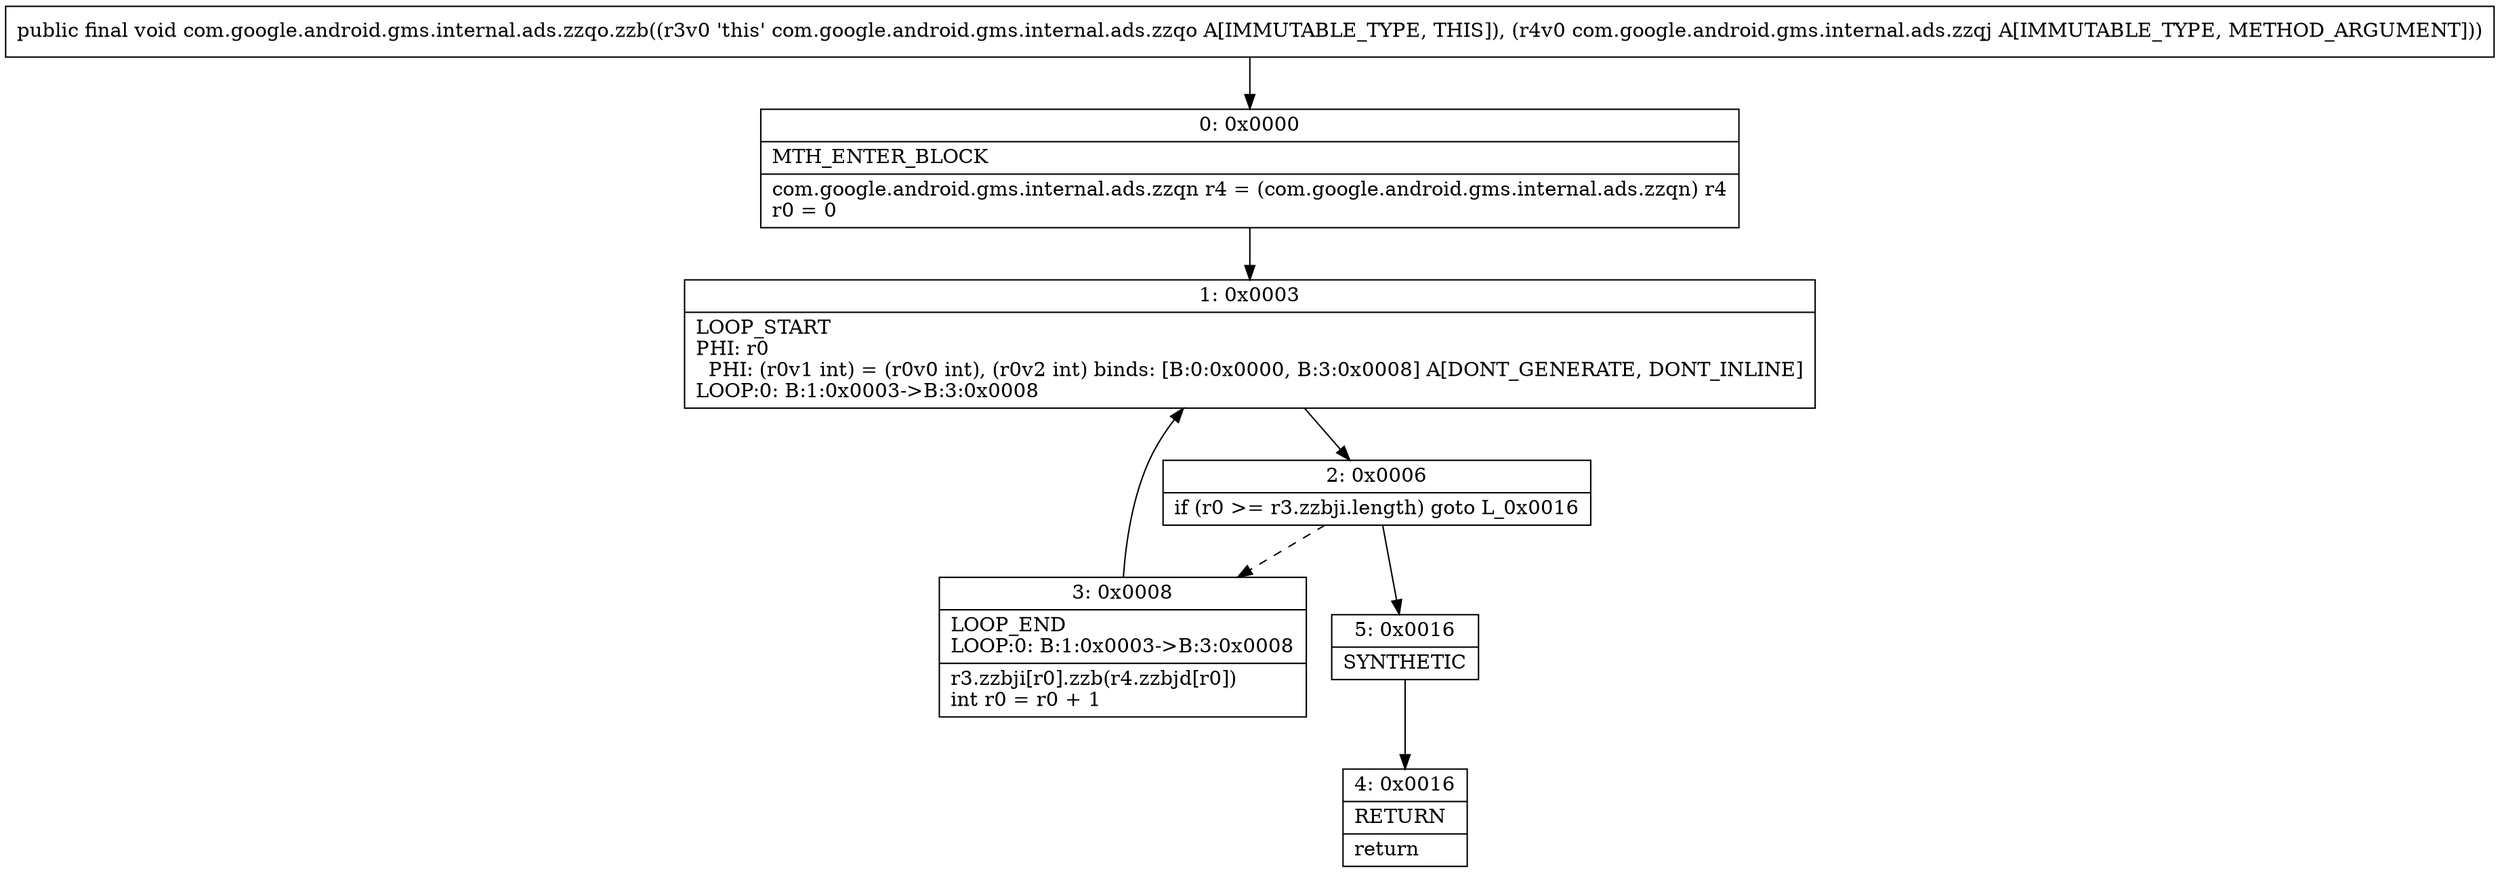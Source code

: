 digraph "CFG forcom.google.android.gms.internal.ads.zzqo.zzb(Lcom\/google\/android\/gms\/internal\/ads\/zzqj;)V" {
Node_0 [shape=record,label="{0\:\ 0x0000|MTH_ENTER_BLOCK\l|com.google.android.gms.internal.ads.zzqn r4 = (com.google.android.gms.internal.ads.zzqn) r4\lr0 = 0\l}"];
Node_1 [shape=record,label="{1\:\ 0x0003|LOOP_START\lPHI: r0 \l  PHI: (r0v1 int) = (r0v0 int), (r0v2 int) binds: [B:0:0x0000, B:3:0x0008] A[DONT_GENERATE, DONT_INLINE]\lLOOP:0: B:1:0x0003\-\>B:3:0x0008\l}"];
Node_2 [shape=record,label="{2\:\ 0x0006|if (r0 \>= r3.zzbji.length) goto L_0x0016\l}"];
Node_3 [shape=record,label="{3\:\ 0x0008|LOOP_END\lLOOP:0: B:1:0x0003\-\>B:3:0x0008\l|r3.zzbji[r0].zzb(r4.zzbjd[r0])\lint r0 = r0 + 1\l}"];
Node_4 [shape=record,label="{4\:\ 0x0016|RETURN\l|return\l}"];
Node_5 [shape=record,label="{5\:\ 0x0016|SYNTHETIC\l}"];
MethodNode[shape=record,label="{public final void com.google.android.gms.internal.ads.zzqo.zzb((r3v0 'this' com.google.android.gms.internal.ads.zzqo A[IMMUTABLE_TYPE, THIS]), (r4v0 com.google.android.gms.internal.ads.zzqj A[IMMUTABLE_TYPE, METHOD_ARGUMENT])) }"];
MethodNode -> Node_0;
Node_0 -> Node_1;
Node_1 -> Node_2;
Node_2 -> Node_3[style=dashed];
Node_2 -> Node_5;
Node_3 -> Node_1;
Node_5 -> Node_4;
}

